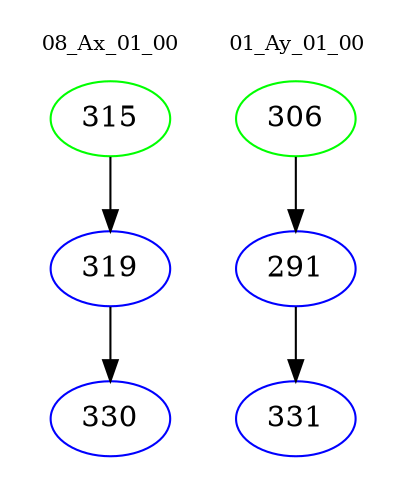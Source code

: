 digraph{
subgraph cluster_0 {
color = white
label = "08_Ax_01_00";
fontsize=10;
T0_315 [label="315", color="green"]
T0_315 -> T0_319 [color="black"]
T0_319 [label="319", color="blue"]
T0_319 -> T0_330 [color="black"]
T0_330 [label="330", color="blue"]
}
subgraph cluster_1 {
color = white
label = "01_Ay_01_00";
fontsize=10;
T1_306 [label="306", color="green"]
T1_306 -> T1_291 [color="black"]
T1_291 [label="291", color="blue"]
T1_291 -> T1_331 [color="black"]
T1_331 [label="331", color="blue"]
}
}
